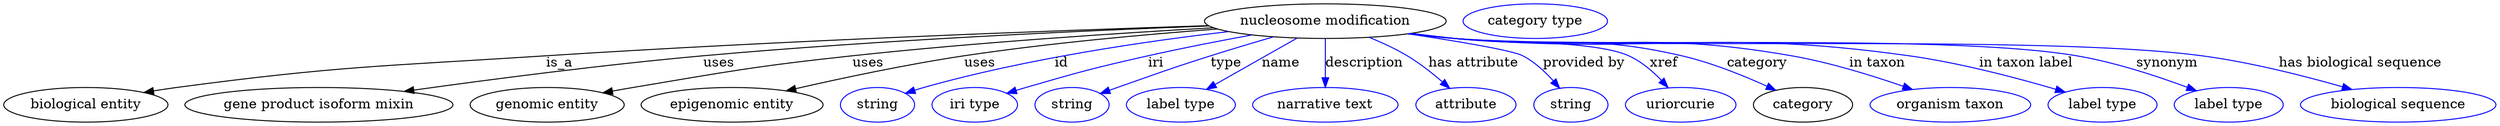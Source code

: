 digraph {
	graph [bb="0,0,2585.5,123"];
	node [label="\N"];
	"nucleosome modification"	[height=0.5,
		label="nucleosome modification",
		pos="1372.1,105",
		width=3.4844];
	"biological entity"	[height=0.5,
		pos="85.142,18",
		width=2.3651];
	"nucleosome modification" -> "biological entity"	[label=is_a,
		lp="577.14,61.5",
		pos="e,145.44,30.763 1250.8,100.36 1092.4,95.237 806.9,84.74 563.14,69 392.2,57.962 348.94,58.6 179.14,36 171.46,34.977 163.44,33.76 \
155.47,32.455"];
	"gene product isoform mixin"	[height=0.5,
		pos="327.14,18",
		width=3.8635];
	"nucleosome modification" -> "gene product isoform mixin"	[label=uses,
		lp="742.64,61.5",
		pos="e,415.69,31.916 1251.4,100 1121.5,95.109 908.91,85.382 726.14,69 623.45,59.795 506.46,44.571 425.84,33.335"];
	"genomic entity"	[height=0.5,
		pos="564.14,18",
		width=2.2206];
	"nucleosome modification" -> "genomic entity"	[label=uses,
		lp="897.64,61.5",
		pos="e,622,30.443 1255.9,98.094 1156.2,92.465 1009,82.793 881.14,69 779.34,58.019 754.12,52.943 653.14,36 646.37,34.863 639.31,33.62 \
632.27,32.339"];
	"epigenomic entity"	[height=0.5,
		pos="756.14,18",
		width=2.6178];
	"nucleosome modification" -> "epigenomic entity"	[label=uses,
		lp="1013.6,61.5",
		pos="e,812.31,32.506 1260.2,96.83 1185.4,91.239 1085.1,82.185 997.14,69 937.57,60.069 870.53,45.812 822.3,34.803"];
	id	[color=blue,
		height=0.5,
		label=string,
		pos="907.14,18",
		width=1.0652];
	"nucleosome modification" -> id	[color=blue,
		label=id,
		lp="1098.1,61.5",
		pos="e,936.14,29.948 1271.7,94.137 1186.4,84.214 1061.2,66.006 955.14,36 952.04,35.121 948.84,34.148 945.65,33.124",
		style=solid];
	iri	[color=blue,
		height=0.5,
		label="iri type",
		pos="1008.1,18",
		width=1.2277];
	"nucleosome modification" -> iri	[color=blue,
		label=iri,
		lp="1196.1,61.5",
		pos="e,1041.8,29.865 1295.8,90.685 1262.6,84.585 1223.4,76.949 1188.1,69 1131.7,56.251 1117.8,52.03 1062.1,36 1058.6,34.988 1055,33.911 \
1051.4,32.81",
		style=solid];
	type	[color=blue,
		height=0.5,
		label=string,
		pos="1109.1,18",
		width=1.0652];
	"nucleosome modification" -> type	[color=blue,
		label=type,
		lp="1269.1,61.5",
		pos="e,1138.4,29.697 1318.4,88.707 1297.9,82.745 1274.4,75.735 1253.1,69 1209.7,55.239 1199.1,51.079 1156.1,36 1153.5,35.057 1150.7,34.077 \
1147.9,33.084",
		style=solid];
	name	[color=blue,
		height=0.5,
		label="label type",
		pos="1222.1,18",
		width=1.5707];
	"nucleosome modification" -> name	[color=blue,
		label=name,
		lp="1326.1,61.5",
		pos="e,1248.8,34.123 1342.9,87.409 1318.5,73.58 1283.6,53.831 1257.6,39.104",
		style=solid];
	description	[color=blue,
		height=0.5,
		label="narrative text",
		pos="1372.1,18",
		width=2.0943];
	"nucleosome modification" -> description	[color=blue,
		label=description,
		lp="1412.6,61.5",
		pos="e,1372.1,36.175 1372.1,86.799 1372.1,75.163 1372.1,59.548 1372.1,46.237",
		style=solid];
	"has attribute"	[color=blue,
		height=0.5,
		label=attribute,
		pos="1517.1,18",
		width=1.4443];
	"nucleosome modification" -> "has attribute"	[color=blue,
		label="has attribute",
		lp="1526.1,61.5",
		pos="e,1500.4,35.382 1417.9,88.114 1431,82.8 1445,76.335 1457.1,69 1469.7,61.411 1482.4,51.287 1492.9,42.134",
		style=solid];
	"provided by"	[color=blue,
		height=0.5,
		label=string,
		pos="1625.1,18",
		width=1.0652];
	"nucleosome modification" -> "provided by"	[color=blue,
		label="provided by",
		lp="1639.6,61.5",
		pos="e,1613.7,35.634 1458.2,91.886 1509.3,84.233 1566.3,74.739 1577.1,69 1588.7,62.897 1599,53.012 1607.1,43.635",
		style=solid];
	xref	[color=blue,
		height=0.5,
		label=uriorcurie,
		pos="1739.1,18",
		width=1.5887];
	"nucleosome modification" -> xref	[color=blue,
		label=xref,
		lp="1722.6,61.5",
		pos="e,1726.3,35.967 1461.5,92.331 1476.4,90.48 1491.7,88.638 1506.1,87 1546.1,82.47 1649.6,85.684 1686.1,69 1698.9,63.2 1710.5,53.096 \
1719.6,43.481",
		style=solid];
	category	[height=0.5,
		pos="1866.1,18",
		width=1.4263];
	"nucleosome modification" -> category	[color=blue,
		label=category,
		lp="1818.6,61.5",
		pos="e,1837.7,33.3 1460.4,92.174 1475.6,90.311 1491.3,88.506 1506.1,87 1610.4,76.405 1639.1,92.725 1741.1,69 1771.5,61.943 1804.1,48.678 \
1828.4,37.584",
		style=solid];
	"in taxon"	[color=blue,
		height=0.5,
		label="organism taxon",
		pos="2019.1,18",
		width=2.3109];
	"nucleosome modification" -> "in taxon"	[color=blue,
		label="in taxon",
		lp="1943.1,61.5",
		pos="e,1979.8,33.88 1459.3,91.992 1474.8,90.116 1491,88.354 1506.1,87 1660.4,73.245 1701.6,95.653 1854.1,69 1894,62.044 1937.7,48.515 \
1970.1,37.283",
		style=solid];
	"in taxon label"	[color=blue,
		height=0.5,
		label="label type",
		pos="2177.1,18",
		width=1.5707];
	"nucleosome modification" -> "in taxon label"	[color=blue,
		label="in taxon label",
		lp="2097.6,61.5",
		pos="e,2138.3,31.232 1458.5,91.908 1474.3,90.017 1490.7,88.271 1506.1,87 1714.5,69.829 1769.1,97.966 1976.1,69 2029,61.605 2088.1,45.978 \
2128.5,34.15",
		style=solid];
	synonym	[color=blue,
		height=0.5,
		label="label type",
		pos="2308.1,18",
		width=1.5707];
	"nucleosome modification" -> synonym	[color=blue,
		label=synonym,
		lp="2244.1,61.5",
		pos="e,2274.6,32.625 1458.2,91.819 1474.1,89.925 1490.6,88.201 1506.1,87 1648.9,75.977 2009,92.828 2150.1,69 2189.9,62.281 2233.6,47.906 \
2264.9,36.287",
		style=solid];
	"has biological sequence"	[color=blue,
		height=0.5,
		label="biological sequence",
		pos="2484.1,18",
		width=2.8164];
	"nucleosome modification" -> "has biological sequence"	[color=blue,
		label="has biological sequence",
		lp="2444.6,61.5",
		pos="e,2436.1,33.921 1457.8,91.802 1473.8,89.896 1490.5,88.173 1506.1,87 1677.7,74.156 2109.6,91.611 2280.1,69 2330.2,62.359 2385.9,48.257 \
2426.4,36.717",
		style=solid];
	"named thing_category"	[color=blue,
		height=0.5,
		label="category type",
		pos="1590.1,105",
		width=2.0762];
}
